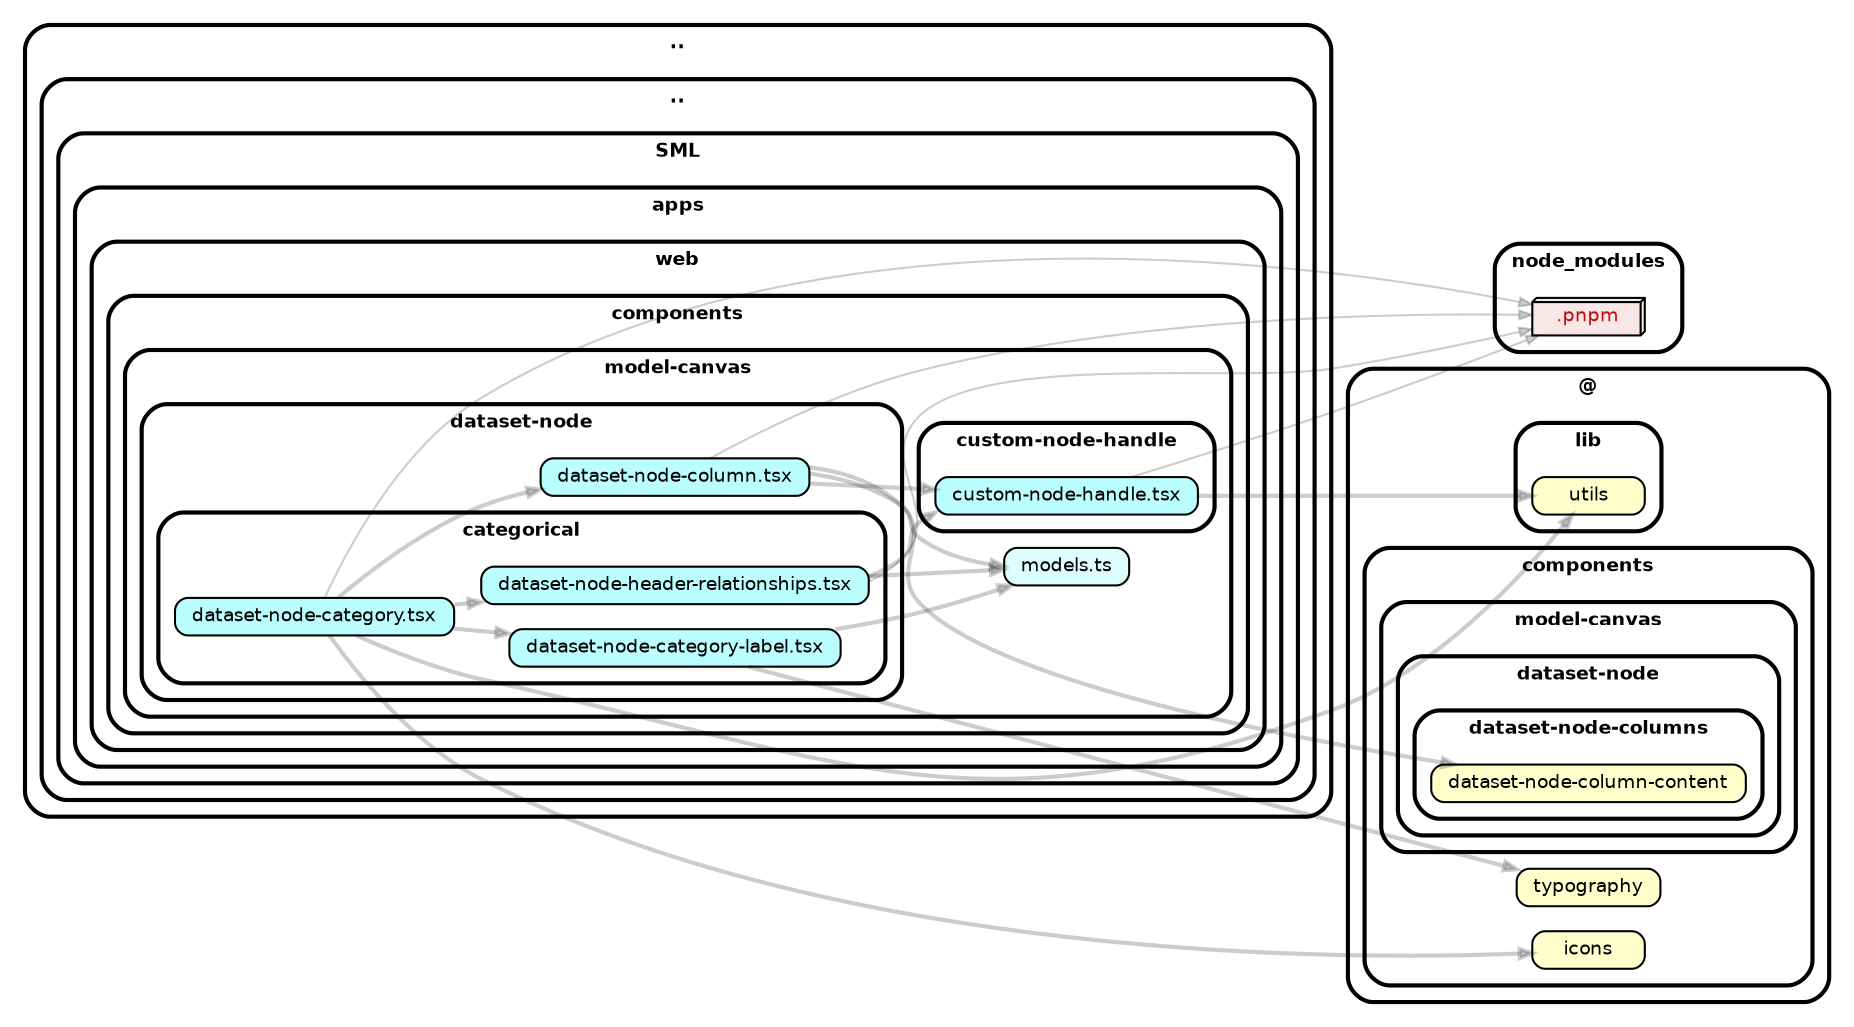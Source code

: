 strict digraph "dependency-cruiser output"{
    rankdir="LR" splines="true" overlap="false" nodesep="0.16" ranksep="0.18" fontname="Helvetica-bold" fontsize="9" style="rounded,bold,filled" fillcolor="#ffffff" compound="true"
    node [shape="box" style="rounded, filled" height="0.2" color="black" fillcolor="#ffffcc" fontcolor="black" fontname="Helvetica" fontsize="9"]
    edge [arrowhead="normal" arrowsize="0.6" penwidth="2.0" color="#00000033" fontname="Helvetica" fontsize="9"]

    subgraph "cluster_.." {label=".." subgraph "cluster_../.." {label=".." subgraph "cluster_../../SML" {label="SML" subgraph "cluster_../../SML/apps" {label="apps" subgraph "cluster_../../SML/apps/web" {label="web" subgraph "cluster_../../SML/apps/web/components" {label="components" subgraph "cluster_../../SML/apps/web/components/model-canvas" {label="model-canvas" subgraph "cluster_../../SML/apps/web/components/model-canvas/custom-node-handle" {label="custom-node-handle" "../../SML/apps/web/components/model-canvas/custom-node-handle/custom-node-handle.tsx" [label=<custom-node-handle.tsx> tooltip="custom-node-handle.tsx" URL="../../SML/apps/web/components/model-canvas/custom-node-handle/custom-node-handle.tsx" fillcolor="#bbfeff"] } } } } } } } }
    "../../SML/apps/web/components/model-canvas/custom-node-handle/custom-node-handle.tsx" -> "@/lib/utils"
    "../../SML/apps/web/components/model-canvas/custom-node-handle/custom-node-handle.tsx" -> "node_modules/.pnpm" [penwidth="1.0"]
    subgraph "cluster_.." {label=".." subgraph "cluster_../.." {label=".." subgraph "cluster_../../SML" {label="SML" subgraph "cluster_../../SML/apps" {label="apps" subgraph "cluster_../../SML/apps/web" {label="web" subgraph "cluster_../../SML/apps/web/components" {label="components" subgraph "cluster_../../SML/apps/web/components/model-canvas" {label="model-canvas" subgraph "cluster_../../SML/apps/web/components/model-canvas/dataset-node" {label="dataset-node" subgraph "cluster_../../SML/apps/web/components/model-canvas/dataset-node/categorical" {label="categorical" "../../SML/apps/web/components/model-canvas/dataset-node/categorical/dataset-node-category-label.tsx" [label=<dataset-node-category-label.tsx> tooltip="dataset-node-category-label.tsx" URL="../../SML/apps/web/components/model-canvas/dataset-node/categorical/dataset-node-category-label.tsx" fillcolor="#bbfeff"] } } } } } } } } }
    "../../SML/apps/web/components/model-canvas/dataset-node/categorical/dataset-node-category-label.tsx" -> "../../SML/apps/web/components/model-canvas/models.ts"
    "../../SML/apps/web/components/model-canvas/dataset-node/categorical/dataset-node-category-label.tsx" -> "@/components/typography"
    subgraph "cluster_.." {label=".." subgraph "cluster_../.." {label=".." subgraph "cluster_../../SML" {label="SML" subgraph "cluster_../../SML/apps" {label="apps" subgraph "cluster_../../SML/apps/web" {label="web" subgraph "cluster_../../SML/apps/web/components" {label="components" subgraph "cluster_../../SML/apps/web/components/model-canvas" {label="model-canvas" subgraph "cluster_../../SML/apps/web/components/model-canvas/dataset-node" {label="dataset-node" subgraph "cluster_../../SML/apps/web/components/model-canvas/dataset-node/categorical" {label="categorical" "../../SML/apps/web/components/model-canvas/dataset-node/categorical/dataset-node-category.tsx" [label=<dataset-node-category.tsx> tooltip="dataset-node-category.tsx" URL="../../SML/apps/web/components/model-canvas/dataset-node/categorical/dataset-node-category.tsx" fillcolor="#bbfeff"] } } } } } } } } }
    "../../SML/apps/web/components/model-canvas/dataset-node/categorical/dataset-node-category.tsx" -> "../../SML/apps/web/components/model-canvas/dataset-node/dataset-node-column.tsx"
    "../../SML/apps/web/components/model-canvas/dataset-node/categorical/dataset-node-category.tsx" -> "../../SML/apps/web/components/model-canvas/dataset-node/categorical/dataset-node-category-label.tsx"
    "../../SML/apps/web/components/model-canvas/dataset-node/categorical/dataset-node-category.tsx" -> "../../SML/apps/web/components/model-canvas/dataset-node/categorical/dataset-node-header-relationships.tsx"
    "../../SML/apps/web/components/model-canvas/dataset-node/categorical/dataset-node-category.tsx" -> "@/components/icons"
    "../../SML/apps/web/components/model-canvas/dataset-node/categorical/dataset-node-category.tsx" -> "@/lib/utils"
    "../../SML/apps/web/components/model-canvas/dataset-node/categorical/dataset-node-category.tsx" -> "node_modules/.pnpm" [penwidth="1.0"]
    subgraph "cluster_.." {label=".." subgraph "cluster_../.." {label=".." subgraph "cluster_../../SML" {label="SML" subgraph "cluster_../../SML/apps" {label="apps" subgraph "cluster_../../SML/apps/web" {label="web" subgraph "cluster_../../SML/apps/web/components" {label="components" subgraph "cluster_../../SML/apps/web/components/model-canvas" {label="model-canvas" subgraph "cluster_../../SML/apps/web/components/model-canvas/dataset-node" {label="dataset-node" subgraph "cluster_../../SML/apps/web/components/model-canvas/dataset-node/categorical" {label="categorical" "../../SML/apps/web/components/model-canvas/dataset-node/categorical/dataset-node-header-relationships.tsx" [label=<dataset-node-header-relationships.tsx> tooltip="dataset-node-header-relationships.tsx" URL="../../SML/apps/web/components/model-canvas/dataset-node/categorical/dataset-node-header-relationships.tsx" fillcolor="#bbfeff"] } } } } } } } } }
    "../../SML/apps/web/components/model-canvas/dataset-node/categorical/dataset-node-header-relationships.tsx" -> "../../SML/apps/web/components/model-canvas/custom-node-handle/custom-node-handle.tsx"
    "../../SML/apps/web/components/model-canvas/dataset-node/categorical/dataset-node-header-relationships.tsx" -> "../../SML/apps/web/components/model-canvas/models.ts"
    "../../SML/apps/web/components/model-canvas/dataset-node/categorical/dataset-node-header-relationships.tsx" -> "node_modules/.pnpm" [penwidth="1.0"]
    subgraph "cluster_.." {label=".." subgraph "cluster_../.." {label=".." subgraph "cluster_../../SML" {label="SML" subgraph "cluster_../../SML/apps" {label="apps" subgraph "cluster_../../SML/apps/web" {label="web" subgraph "cluster_../../SML/apps/web/components" {label="components" subgraph "cluster_../../SML/apps/web/components/model-canvas" {label="model-canvas" subgraph "cluster_../../SML/apps/web/components/model-canvas/dataset-node" {label="dataset-node" "../../SML/apps/web/components/model-canvas/dataset-node/dataset-node-column.tsx" [label=<dataset-node-column.tsx> tooltip="dataset-node-column.tsx" URL="../../SML/apps/web/components/model-canvas/dataset-node/dataset-node-column.tsx" fillcolor="#bbfeff"] } } } } } } } }
    "../../SML/apps/web/components/model-canvas/dataset-node/dataset-node-column.tsx" -> "../../SML/apps/web/components/model-canvas/custom-node-handle/custom-node-handle.tsx"
    "../../SML/apps/web/components/model-canvas/dataset-node/dataset-node-column.tsx" -> "../../SML/apps/web/components/model-canvas/models.ts"
    "../../SML/apps/web/components/model-canvas/dataset-node/dataset-node-column.tsx" -> "@/components/model-canvas/dataset-node/dataset-node-columns/dataset-node-column-content"
    "../../SML/apps/web/components/model-canvas/dataset-node/dataset-node-column.tsx" -> "node_modules/.pnpm" [penwidth="1.0"]
    subgraph "cluster_.." {label=".." subgraph "cluster_../.." {label=".." subgraph "cluster_../../SML" {label="SML" subgraph "cluster_../../SML/apps" {label="apps" subgraph "cluster_../../SML/apps/web" {label="web" subgraph "cluster_../../SML/apps/web/components" {label="components" subgraph "cluster_../../SML/apps/web/components/model-canvas" {label="model-canvas" "../../SML/apps/web/components/model-canvas/models.ts" [label=<models.ts> tooltip="models.ts" URL="../../SML/apps/web/components/model-canvas/models.ts" fillcolor="#ddfeff"] } } } } } } }
    subgraph "cluster_@" {label="@" subgraph "cluster_@/components" {label="components" "@/components/icons" [label=<icons> tooltip="icons" ] } }
    subgraph "cluster_@" {label="@" subgraph "cluster_@/components" {label="components" subgraph "cluster_@/components/model-canvas" {label="model-canvas" subgraph "cluster_@/components/model-canvas/dataset-node" {label="dataset-node" subgraph "cluster_@/components/model-canvas/dataset-node/dataset-node-columns" {label="dataset-node-columns" "@/components/model-canvas/dataset-node/dataset-node-columns/dataset-node-column-content" [label=<dataset-node-column-content> tooltip="dataset-node-column-content" ] } } } } }
    subgraph "cluster_@" {label="@" subgraph "cluster_@/components" {label="components" "@/components/typography" [label=<typography> tooltip="typography" ] } }
    subgraph "cluster_@" {label="@" subgraph "cluster_@/lib" {label="lib" "@/lib/utils" [label=<utils> tooltip="utils" ] } }
    subgraph "cluster_node_modules" {label="node_modules" "node_modules/.pnpm" [label=<.pnpm> tooltip=".pnpm" URL="https://www.npmjs.com/package/.pnpm" shape="box3d" fillcolor="#c40b0a1a" fontcolor="#c40b0a"] }
}
